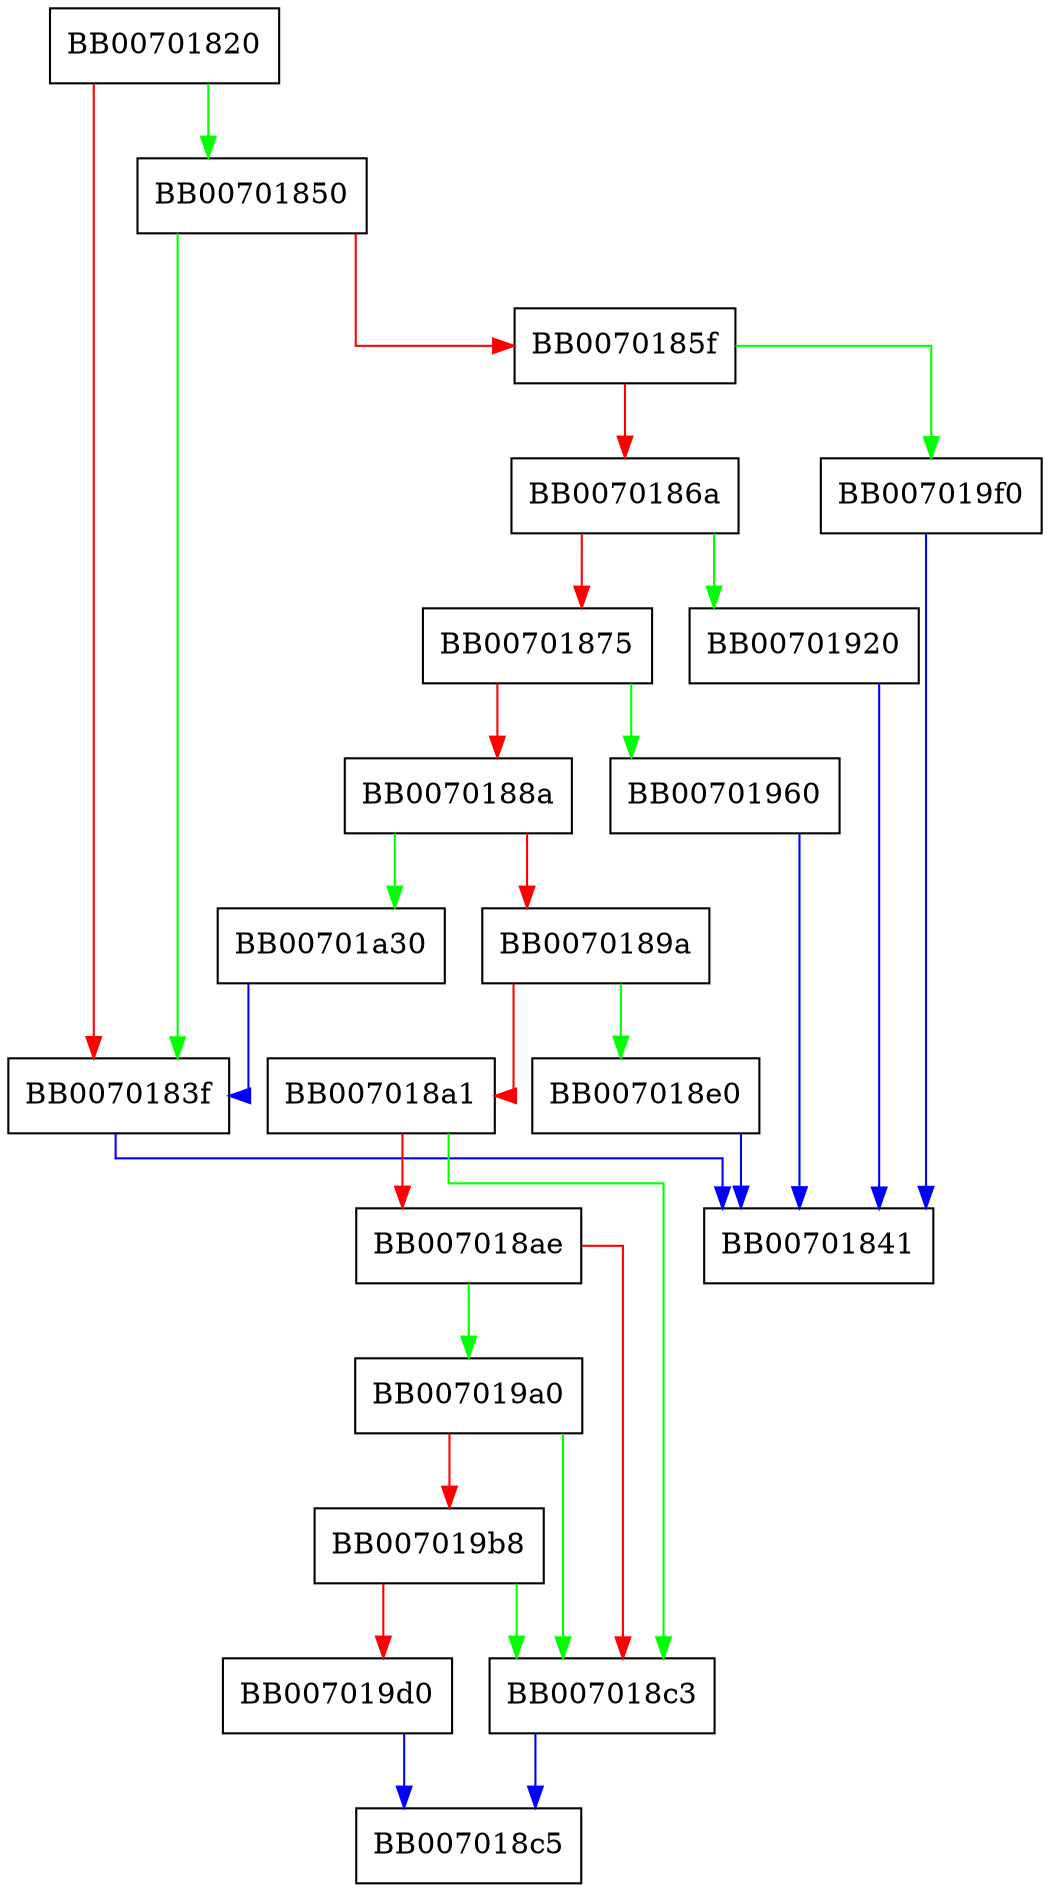 digraph kdf_pvk_derive {
  node [shape="box"];
  graph [splines=ortho];
  BB00701820 -> BB00701850 [color="green"];
  BB00701820 -> BB0070183f [color="red"];
  BB0070183f -> BB00701841 [color="blue"];
  BB00701850 -> BB0070183f [color="green"];
  BB00701850 -> BB0070185f [color="red"];
  BB0070185f -> BB007019f0 [color="green"];
  BB0070185f -> BB0070186a [color="red"];
  BB0070186a -> BB00701920 [color="green"];
  BB0070186a -> BB00701875 [color="red"];
  BB00701875 -> BB00701960 [color="green"];
  BB00701875 -> BB0070188a [color="red"];
  BB0070188a -> BB00701a30 [color="green"];
  BB0070188a -> BB0070189a [color="red"];
  BB0070189a -> BB007018e0 [color="green"];
  BB0070189a -> BB007018a1 [color="red"];
  BB007018a1 -> BB007018c3 [color="green"];
  BB007018a1 -> BB007018ae [color="red"];
  BB007018ae -> BB007019a0 [color="green"];
  BB007018ae -> BB007018c3 [color="red"];
  BB007018c3 -> BB007018c5 [color="blue"];
  BB007018e0 -> BB00701841 [color="blue"];
  BB00701920 -> BB00701841 [color="blue"];
  BB00701960 -> BB00701841 [color="blue"];
  BB007019a0 -> BB007018c3 [color="green"];
  BB007019a0 -> BB007019b8 [color="red"];
  BB007019b8 -> BB007018c3 [color="green"];
  BB007019b8 -> BB007019d0 [color="red"];
  BB007019d0 -> BB007018c5 [color="blue"];
  BB007019f0 -> BB00701841 [color="blue"];
  BB00701a30 -> BB0070183f [color="blue"];
}